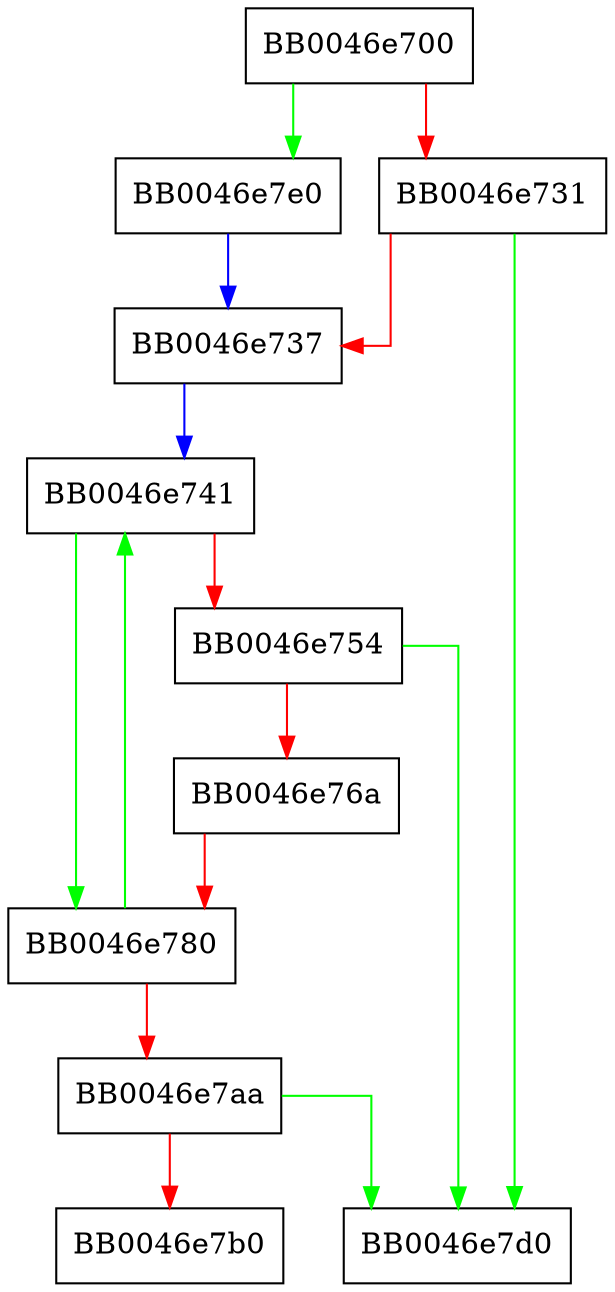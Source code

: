 digraph print_names {
  node [shape="box"];
  graph [splines=ortho];
  BB0046e700 -> BB0046e7e0 [color="green"];
  BB0046e700 -> BB0046e731 [color="red"];
  BB0046e731 -> BB0046e7d0 [color="green"];
  BB0046e731 -> BB0046e737 [color="red"];
  BB0046e737 -> BB0046e741 [color="blue"];
  BB0046e741 -> BB0046e780 [color="green"];
  BB0046e741 -> BB0046e754 [color="red"];
  BB0046e754 -> BB0046e7d0 [color="green"];
  BB0046e754 -> BB0046e76a [color="red"];
  BB0046e76a -> BB0046e780 [color="red"];
  BB0046e780 -> BB0046e741 [color="green"];
  BB0046e780 -> BB0046e7aa [color="red"];
  BB0046e7aa -> BB0046e7d0 [color="green"];
  BB0046e7aa -> BB0046e7b0 [color="red"];
  BB0046e7e0 -> BB0046e737 [color="blue"];
}